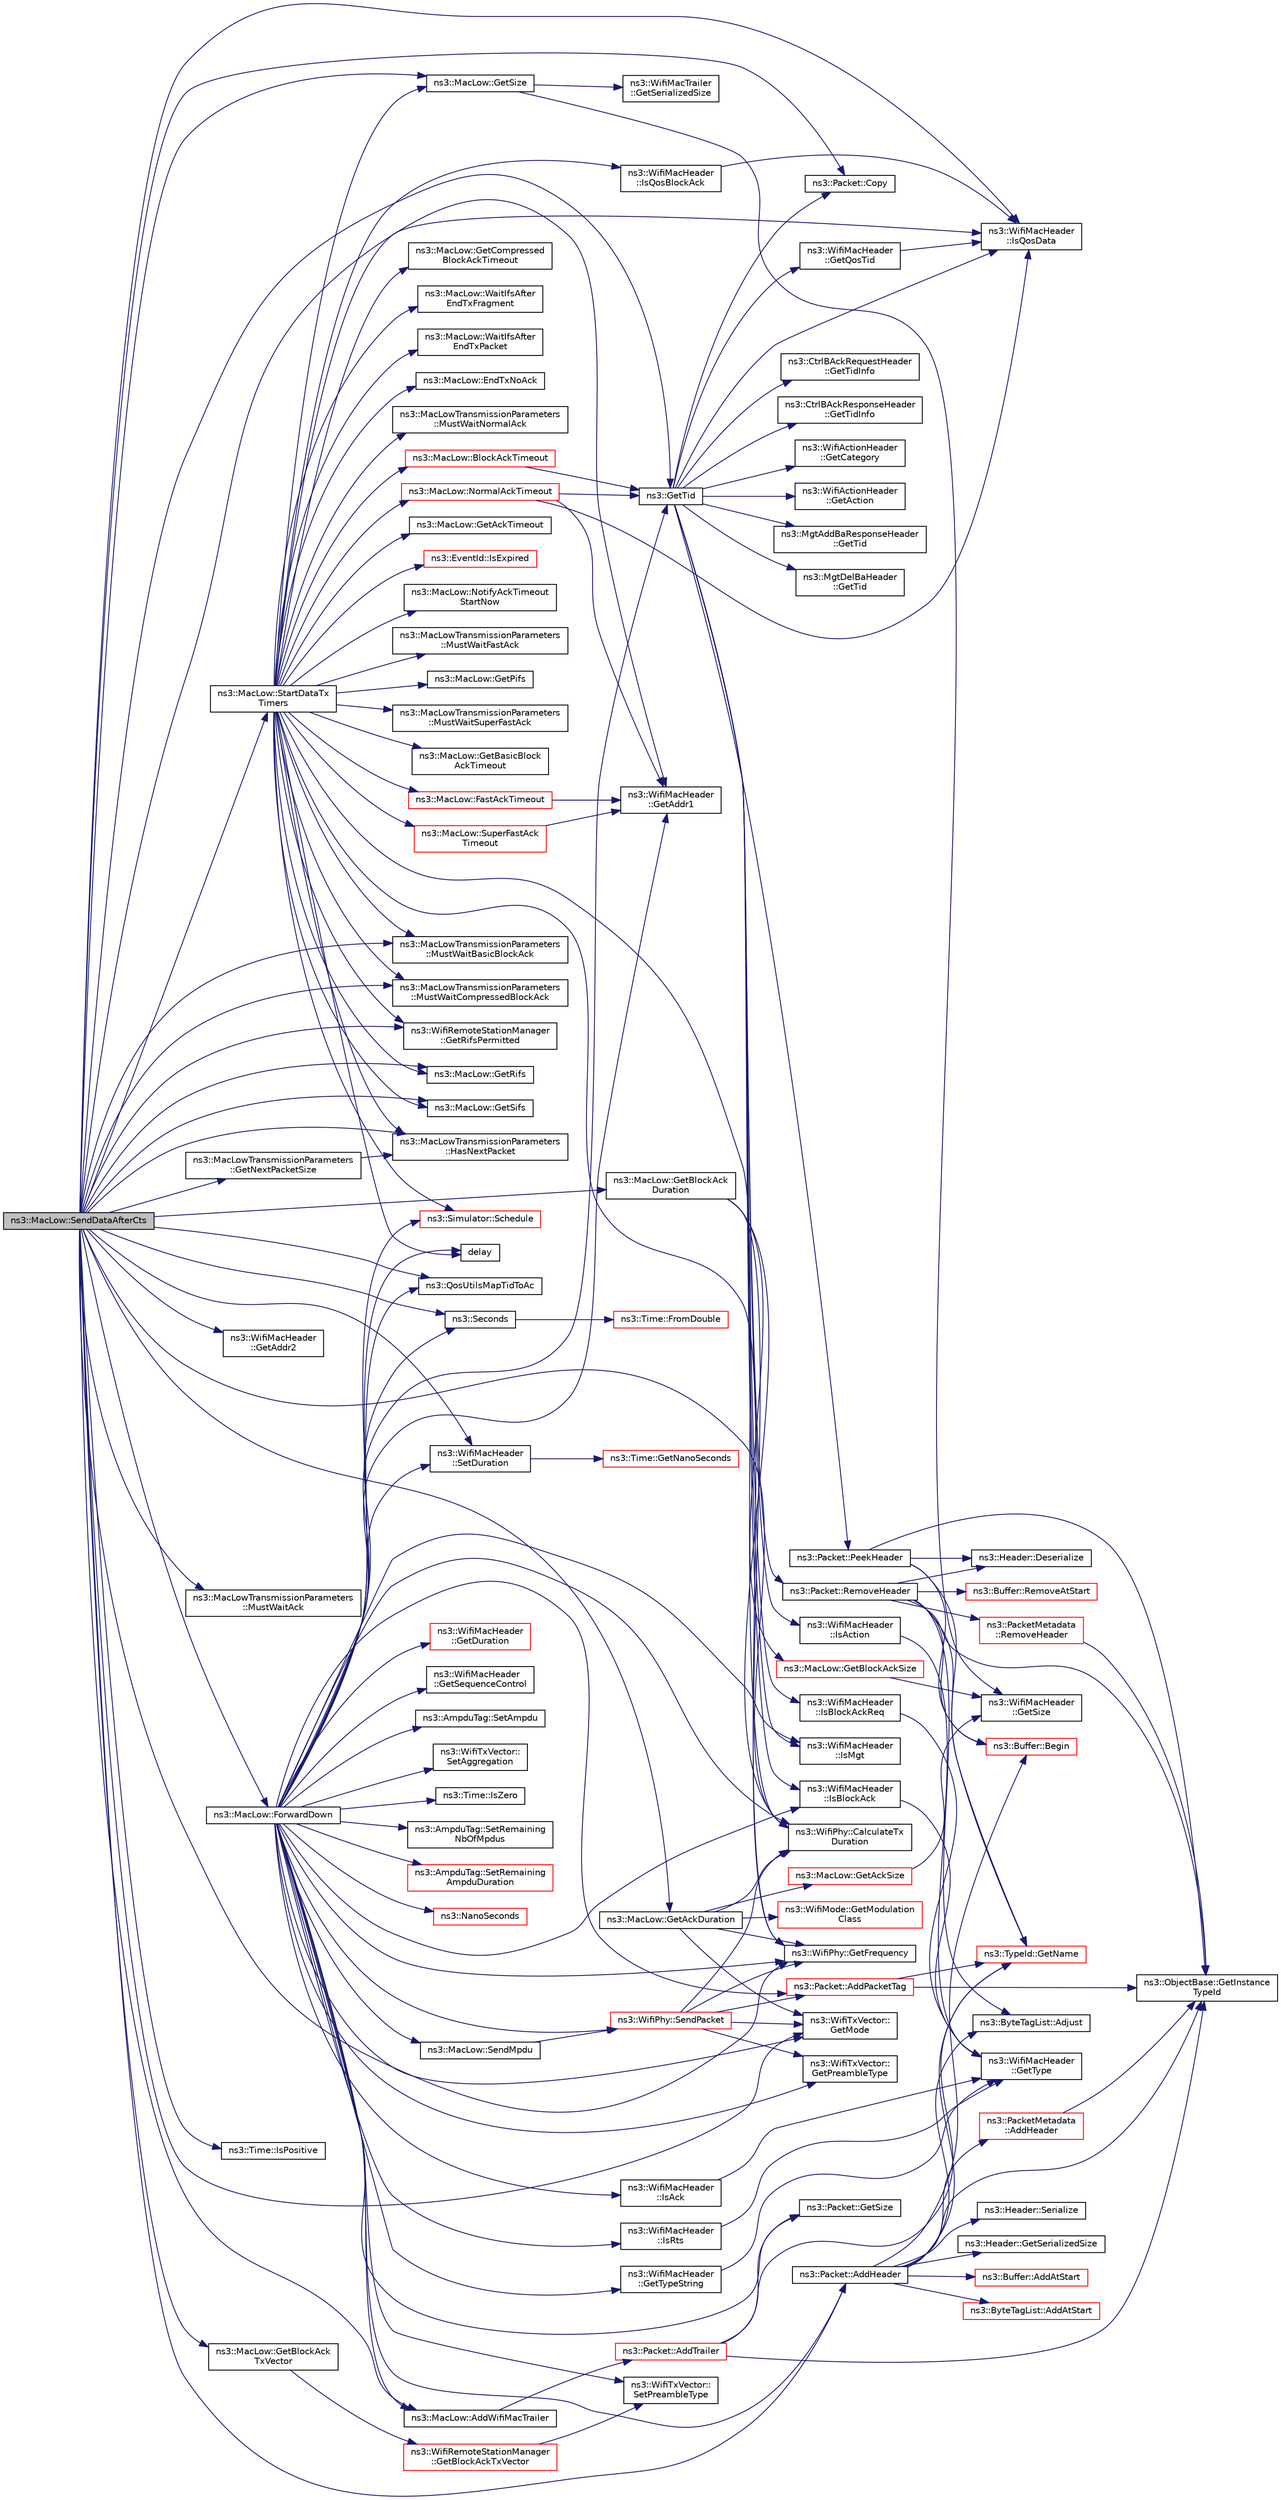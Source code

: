 digraph "ns3::MacLow::SendDataAfterCts"
{
  edge [fontname="Helvetica",fontsize="10",labelfontname="Helvetica",labelfontsize="10"];
  node [fontname="Helvetica",fontsize="10",shape=record];
  rankdir="LR";
  Node1 [label="ns3::MacLow::SendDataAfterCts",height=0.2,width=0.4,color="black", fillcolor="grey75", style="filled", fontcolor="black"];
  Node1 -> Node2 [color="midnightblue",fontsize="10",style="solid"];
  Node2 [label="ns3::WifiMacHeader\l::IsQosData",height=0.2,width=0.4,color="black", fillcolor="white", style="filled",URL="$d2/d9b/classns3_1_1WifiMacHeader.html#a922e8c2b26023f2627ea19d9c4f4738b"];
  Node1 -> Node3 [color="midnightblue",fontsize="10",style="solid"];
  Node3 [label="ns3::GetTid",height=0.2,width=0.4,color="black", fillcolor="white", style="filled",URL="$df/d5e/group__wifi.html#ga92cc18e2c5aa6bed3728860bbad76ff8",tooltip="Extraction operator for TypeId. "];
  Node3 -> Node2 [color="midnightblue",fontsize="10",style="solid"];
  Node3 -> Node4 [color="midnightblue",fontsize="10",style="solid"];
  Node4 [label="ns3::WifiMacHeader\l::GetQosTid",height=0.2,width=0.4,color="black", fillcolor="white", style="filled",URL="$d2/d9b/classns3_1_1WifiMacHeader.html#a2b3faf14ac0d16a29729a2336afd7662"];
  Node4 -> Node2 [color="midnightblue",fontsize="10",style="solid"];
  Node3 -> Node5 [color="midnightblue",fontsize="10",style="solid"];
  Node5 [label="ns3::WifiMacHeader\l::IsBlockAckReq",height=0.2,width=0.4,color="black", fillcolor="white", style="filled",URL="$d2/d9b/classns3_1_1WifiMacHeader.html#a44f012384009b131d21512459c727f02"];
  Node5 -> Node6 [color="midnightblue",fontsize="10",style="solid"];
  Node6 [label="ns3::WifiMacHeader\l::GetType",height=0.2,width=0.4,color="black", fillcolor="white", style="filled",URL="$d2/d9b/classns3_1_1WifiMacHeader.html#a393067652a2b6c06d645366912ddf748"];
  Node3 -> Node7 [color="midnightblue",fontsize="10",style="solid"];
  Node7 [label="ns3::Packet::PeekHeader",height=0.2,width=0.4,color="black", fillcolor="white", style="filled",URL="$dd/d7a/classns3_1_1Packet.html#aadc63487bea70945c418f4c3e9b81964",tooltip="Deserialize but does not remove the header from the internal buffer. s This method invokes Header::De..."];
  Node7 -> Node8 [color="midnightblue",fontsize="10",style="solid"];
  Node8 [label="ns3::Header::Deserialize",height=0.2,width=0.4,color="black", fillcolor="white", style="filled",URL="$d6/dae/classns3_1_1Header.html#a78be9400bb66b2a8543606f395ef5396"];
  Node7 -> Node9 [color="midnightblue",fontsize="10",style="solid"];
  Node9 [label="ns3::Buffer::Begin",height=0.2,width=0.4,color="red", fillcolor="white", style="filled",URL="$da/d85/classns3_1_1Buffer.html#a893d4bf50df13e730b6cd0fda91b967f"];
  Node7 -> Node10 [color="midnightblue",fontsize="10",style="solid"];
  Node10 [label="ns3::ObjectBase::GetInstance\lTypeId",height=0.2,width=0.4,color="black", fillcolor="white", style="filled",URL="$d2/dac/classns3_1_1ObjectBase.html#abe5b43a6f5b99a92a4c3122db31f06fb"];
  Node7 -> Node11 [color="midnightblue",fontsize="10",style="solid"];
  Node11 [label="ns3::TypeId::GetName",height=0.2,width=0.4,color="red", fillcolor="white", style="filled",URL="$d6/d11/classns3_1_1TypeId.html#aa3c41c79ae428b3cb396a9c6bb3ef314"];
  Node3 -> Node12 [color="midnightblue",fontsize="10",style="solid"];
  Node12 [label="ns3::CtrlBAckRequestHeader\l::GetTidInfo",height=0.2,width=0.4,color="black", fillcolor="white", style="filled",URL="$d9/dda/classns3_1_1CtrlBAckRequestHeader.html#a8eb759c3a33ab14c508a14f260f8e953"];
  Node3 -> Node13 [color="midnightblue",fontsize="10",style="solid"];
  Node13 [label="ns3::WifiMacHeader\l::IsBlockAck",height=0.2,width=0.4,color="black", fillcolor="white", style="filled",URL="$d2/d9b/classns3_1_1WifiMacHeader.html#a273fb5273dcb6c690ac66a7caf72d305"];
  Node13 -> Node6 [color="midnightblue",fontsize="10",style="solid"];
  Node3 -> Node14 [color="midnightblue",fontsize="10",style="solid"];
  Node14 [label="ns3::CtrlBAckResponseHeader\l::GetTidInfo",height=0.2,width=0.4,color="black", fillcolor="white", style="filled",URL="$dd/da2/classns3_1_1CtrlBAckResponseHeader.html#a43f367a0133f6741cf6649043cd70acb"];
  Node3 -> Node15 [color="midnightblue",fontsize="10",style="solid"];
  Node15 [label="ns3::WifiMacHeader\l::IsMgt",height=0.2,width=0.4,color="black", fillcolor="white", style="filled",URL="$d2/d9b/classns3_1_1WifiMacHeader.html#a2b62ae36cdfcba18d588da756aee4f61"];
  Node3 -> Node16 [color="midnightblue",fontsize="10",style="solid"];
  Node16 [label="ns3::WifiMacHeader\l::IsAction",height=0.2,width=0.4,color="black", fillcolor="white", style="filled",URL="$d2/d9b/classns3_1_1WifiMacHeader.html#a4f0f1dc289f21d3840bd782ff309d33a"];
  Node16 -> Node6 [color="midnightblue",fontsize="10",style="solid"];
  Node3 -> Node17 [color="midnightblue",fontsize="10",style="solid"];
  Node17 [label="ns3::Packet::Copy",height=0.2,width=0.4,color="black", fillcolor="white", style="filled",URL="$dd/d7a/classns3_1_1Packet.html#a5d5c70802a5f77fc5f0001e0cfc1898b",tooltip="performs a COW copy of the packet. "];
  Node3 -> Node18 [color="midnightblue",fontsize="10",style="solid"];
  Node18 [label="ns3::Packet::RemoveHeader",height=0.2,width=0.4,color="black", fillcolor="white", style="filled",URL="$dd/d7a/classns3_1_1Packet.html#a0961eccf975d75f902d40956c93ba63e",tooltip="Deserialize and remove the header from the internal buffer. "];
  Node18 -> Node8 [color="midnightblue",fontsize="10",style="solid"];
  Node18 -> Node9 [color="midnightblue",fontsize="10",style="solid"];
  Node18 -> Node10 [color="midnightblue",fontsize="10",style="solid"];
  Node18 -> Node11 [color="midnightblue",fontsize="10",style="solid"];
  Node18 -> Node19 [color="midnightblue",fontsize="10",style="solid"];
  Node19 [label="ns3::Buffer::RemoveAtStart",height=0.2,width=0.4,color="red", fillcolor="white", style="filled",URL="$da/d85/classns3_1_1Buffer.html#adeecbb3e8f518aec6fee0437578ade4b"];
  Node18 -> Node20 [color="midnightblue",fontsize="10",style="solid"];
  Node20 [label="ns3::ByteTagList::Adjust",height=0.2,width=0.4,color="black", fillcolor="white", style="filled",URL="$dd/d64/classns3_1_1ByteTagList.html#a1fec06d7e6daaf8039cf2a148e4090f2"];
  Node18 -> Node21 [color="midnightblue",fontsize="10",style="solid"];
  Node21 [label="ns3::PacketMetadata\l::RemoveHeader",height=0.2,width=0.4,color="red", fillcolor="white", style="filled",URL="$d1/db1/classns3_1_1PacketMetadata.html#afa8a589ec783d4998516d7f39f21242d",tooltip="Remove an header. "];
  Node21 -> Node10 [color="midnightblue",fontsize="10",style="solid"];
  Node3 -> Node22 [color="midnightblue",fontsize="10",style="solid"];
  Node22 [label="ns3::WifiActionHeader\l::GetCategory",height=0.2,width=0.4,color="black", fillcolor="white", style="filled",URL="$d3/d69/classns3_1_1WifiActionHeader.html#a6770270aecf8921377529d1c16cc10f2"];
  Node3 -> Node23 [color="midnightblue",fontsize="10",style="solid"];
  Node23 [label="ns3::WifiActionHeader\l::GetAction",height=0.2,width=0.4,color="black", fillcolor="white", style="filled",URL="$d3/d69/classns3_1_1WifiActionHeader.html#a9ec1872abca36121927fb83c837a4966"];
  Node3 -> Node24 [color="midnightblue",fontsize="10",style="solid"];
  Node24 [label="ns3::MgtAddBaResponseHeader\l::GetTid",height=0.2,width=0.4,color="black", fillcolor="white", style="filled",URL="$db/d55/classns3_1_1MgtAddBaResponseHeader.html#a643b70f2e86aa454c58d2d807bcccde7"];
  Node3 -> Node25 [color="midnightblue",fontsize="10",style="solid"];
  Node25 [label="ns3::MgtDelBaHeader\l::GetTid",height=0.2,width=0.4,color="black", fillcolor="white", style="filled",URL="$df/dd8/classns3_1_1MgtDelBaHeader.html#a67177f3adf061ae7c2cd2cdd9f1cb9ce"];
  Node1 -> Node26 [color="midnightblue",fontsize="10",style="solid"];
  Node26 [label="ns3::QosUtilsMapTidToAc",height=0.2,width=0.4,color="black", fillcolor="white", style="filled",URL="$df/d5e/group__wifi.html#ga4e36efcff6dd83eaee42e1af0de43d48"];
  Node1 -> Node27 [color="midnightblue",fontsize="10",style="solid"];
  Node27 [label="ns3::MacLow::StartDataTx\lTimers",height=0.2,width=0.4,color="black", fillcolor="white", style="filled",URL="$d3/da6/classns3_1_1MacLow.html#ae7e8072b7d1f8b775000f6f07ee5a3c1"];
  Node27 -> Node28 [color="midnightblue",fontsize="10",style="solid"];
  Node28 [label="ns3::WifiPhy::CalculateTx\lDuration",height=0.2,width=0.4,color="black", fillcolor="white", style="filled",URL="$d6/d5a/classns3_1_1WifiPhy.html#aee98c7241bb4f0bb8e6d90f5771dacc7"];
  Node27 -> Node29 [color="midnightblue",fontsize="10",style="solid"];
  Node29 [label="ns3::MacLow::GetSize",height=0.2,width=0.4,color="black", fillcolor="white", style="filled",URL="$d3/da6/classns3_1_1MacLow.html#a19511f9a1fc507cab3e16c85d2249f7e"];
  Node29 -> Node30 [color="midnightblue",fontsize="10",style="solid"];
  Node30 [label="ns3::WifiMacHeader\l::GetSize",height=0.2,width=0.4,color="black", fillcolor="white", style="filled",URL="$d2/d9b/classns3_1_1WifiMacHeader.html#ac9bc562c4b257b464c96cfdf7d7becdf"];
  Node29 -> Node31 [color="midnightblue",fontsize="10",style="solid"];
  Node31 [label="ns3::WifiMacTrailer\l::GetSerializedSize",height=0.2,width=0.4,color="black", fillcolor="white", style="filled",URL="$d0/d6e/classns3_1_1WifiMacTrailer.html#a1f2a6bccf9812442fbaf7a533f41887b"];
  Node27 -> Node32 [color="midnightblue",fontsize="10",style="solid"];
  Node32 [label="ns3::WifiPhy::GetFrequency",height=0.2,width=0.4,color="black", fillcolor="white", style="filled",URL="$d6/d5a/classns3_1_1WifiPhy.html#ad2508d94faf22d690d6b8b4367934fd1"];
  Node27 -> Node33 [color="midnightblue",fontsize="10",style="solid"];
  Node33 [label="ns3::MacLowTransmissionParameters\l::MustWaitNormalAck",height=0.2,width=0.4,color="black", fillcolor="white", style="filled",URL="$da/d43/classns3_1_1MacLowTransmissionParameters.html#a39fb4df4ce039751fedc06e52af0f281"];
  Node27 -> Node34 [color="midnightblue",fontsize="10",style="solid"];
  Node34 [label="ns3::MacLow::GetAckTimeout",height=0.2,width=0.4,color="black", fillcolor="white", style="filled",URL="$d3/da6/classns3_1_1MacLow.html#a41936a9436518d2fe881c9606dcef19e"];
  Node27 -> Node35 [color="midnightblue",fontsize="10",style="solid"];
  Node35 [label="ns3::EventId::IsExpired",height=0.2,width=0.4,color="red", fillcolor="white", style="filled",URL="$d1/df8/classns3_1_1EventId.html#a5c30c92e7c1c34b4e8505cc07ed71b02"];
  Node27 -> Node36 [color="midnightblue",fontsize="10",style="solid"];
  Node36 [label="ns3::MacLow::NotifyAckTimeout\lStartNow",height=0.2,width=0.4,color="black", fillcolor="white", style="filled",URL="$d3/da6/classns3_1_1MacLow.html#acde3a1447ef79fa1bc3456b3d0473757"];
  Node27 -> Node37 [color="midnightblue",fontsize="10",style="solid"];
  Node37 [label="ns3::Simulator::Schedule",height=0.2,width=0.4,color="red", fillcolor="white", style="filled",URL="$d7/deb/classns3_1_1Simulator.html#a671882c894a08af4a5e91181bf1eec13"];
  Node27 -> Node38 [color="midnightblue",fontsize="10",style="solid"];
  Node38 [label="ns3::MacLow::NormalAckTimeout",height=0.2,width=0.4,color="red", fillcolor="white", style="filled",URL="$d3/da6/classns3_1_1MacLow.html#a4d730ac2acea66982b4d257e06e22387"];
  Node38 -> Node39 [color="midnightblue",fontsize="10",style="solid"];
  Node39 [label="ns3::WifiMacHeader\l::GetAddr1",height=0.2,width=0.4,color="black", fillcolor="white", style="filled",URL="$d2/d9b/classns3_1_1WifiMacHeader.html#a5ddcfd82e7c5a17ffea5be9246544530"];
  Node38 -> Node2 [color="midnightblue",fontsize="10",style="solid"];
  Node38 -> Node3 [color="midnightblue",fontsize="10",style="solid"];
  Node27 -> Node40 [color="midnightblue",fontsize="10",style="solid"];
  Node40 [label="ns3::MacLowTransmissionParameters\l::MustWaitFastAck",height=0.2,width=0.4,color="black", fillcolor="white", style="filled",URL="$da/d43/classns3_1_1MacLowTransmissionParameters.html#a556e680aab416b0de270d487f94e236f"];
  Node27 -> Node41 [color="midnightblue",fontsize="10",style="solid"];
  Node41 [label="ns3::MacLow::GetPifs",height=0.2,width=0.4,color="black", fillcolor="white", style="filled",URL="$d3/da6/classns3_1_1MacLow.html#a77f1f7d4ee6eb16b0fed4975000cb3bc"];
  Node27 -> Node42 [color="midnightblue",fontsize="10",style="solid"];
  Node42 [label="ns3::MacLow::FastAckTimeout",height=0.2,width=0.4,color="red", fillcolor="white", style="filled",URL="$d3/da6/classns3_1_1MacLow.html#aa893a4401552fa384df6195578013b45"];
  Node42 -> Node39 [color="midnightblue",fontsize="10",style="solid"];
  Node27 -> Node43 [color="midnightblue",fontsize="10",style="solid"];
  Node43 [label="ns3::MacLowTransmissionParameters\l::MustWaitSuperFastAck",height=0.2,width=0.4,color="black", fillcolor="white", style="filled",URL="$da/d43/classns3_1_1MacLowTransmissionParameters.html#a2e1f3f65427d04009a84e52168594a4b"];
  Node27 -> Node44 [color="midnightblue",fontsize="10",style="solid"];
  Node44 [label="ns3::MacLow::SuperFastAck\lTimeout",height=0.2,width=0.4,color="red", fillcolor="white", style="filled",URL="$d3/da6/classns3_1_1MacLow.html#ac1b528bbd4c14f0a7c4575c0fee242ee"];
  Node44 -> Node39 [color="midnightblue",fontsize="10",style="solid"];
  Node27 -> Node45 [color="midnightblue",fontsize="10",style="solid"];
  Node45 [label="ns3::MacLowTransmissionParameters\l::MustWaitBasicBlockAck",height=0.2,width=0.4,color="black", fillcolor="white", style="filled",URL="$da/d43/classns3_1_1MacLowTransmissionParameters.html#aea99b66ee9ebcb0f4429bb98be411023"];
  Node27 -> Node46 [color="midnightblue",fontsize="10",style="solid"];
  Node46 [label="ns3::MacLow::GetBasicBlock\lAckTimeout",height=0.2,width=0.4,color="black", fillcolor="white", style="filled",URL="$d3/da6/classns3_1_1MacLow.html#a5092888d73e7d32ac6172922f2469846"];
  Node27 -> Node47 [color="midnightblue",fontsize="10",style="solid"];
  Node47 [label="ns3::MacLow::BlockAckTimeout",height=0.2,width=0.4,color="red", fillcolor="white", style="filled",URL="$d3/da6/classns3_1_1MacLow.html#ace1131b4f6ea4f1d74a7c0ba470c84ac"];
  Node47 -> Node3 [color="midnightblue",fontsize="10",style="solid"];
  Node27 -> Node48 [color="midnightblue",fontsize="10",style="solid"];
  Node48 [label="ns3::MacLowTransmissionParameters\l::MustWaitCompressedBlockAck",height=0.2,width=0.4,color="black", fillcolor="white", style="filled",URL="$da/d43/classns3_1_1MacLowTransmissionParameters.html#aac6b2115c70ccf5fa73e265855790a5d"];
  Node27 -> Node49 [color="midnightblue",fontsize="10",style="solid"];
  Node49 [label="ns3::MacLow::GetCompressed\lBlockAckTimeout",height=0.2,width=0.4,color="black", fillcolor="white", style="filled",URL="$d3/da6/classns3_1_1MacLow.html#a57e8e9f643fe85b1c04812de618efbee"];
  Node27 -> Node50 [color="midnightblue",fontsize="10",style="solid"];
  Node50 [label="ns3::MacLowTransmissionParameters\l::HasNextPacket",height=0.2,width=0.4,color="black", fillcolor="white", style="filled",URL="$da/d43/classns3_1_1MacLowTransmissionParameters.html#aa77eff21861b910ba0e82cf642df6f5e"];
  Node27 -> Node51 [color="midnightblue",fontsize="10",style="solid"];
  Node51 [label="delay",height=0.2,width=0.4,color="black", fillcolor="white", style="filled",URL="$d8/d68/lte_2model_2fading-traces_2fading__trace__generator_8m.html#a7964e6aa8f61a9d28973c8267a606ad8"];
  Node27 -> Node52 [color="midnightblue",fontsize="10",style="solid"];
  Node52 [label="ns3::WifiRemoteStationManager\l::GetRifsPermitted",height=0.2,width=0.4,color="black", fillcolor="white", style="filled",URL="$d6/d65/classns3_1_1WifiRemoteStationManager.html#a19e2cd8b8c0a6d39ec014a27c2f817f2"];
  Node27 -> Node53 [color="midnightblue",fontsize="10",style="solid"];
  Node53 [label="ns3::MacLow::GetRifs",height=0.2,width=0.4,color="black", fillcolor="white", style="filled",URL="$d3/da6/classns3_1_1MacLow.html#add308ae9aa7b74b3132cd270c5dbfb22"];
  Node27 -> Node54 [color="midnightblue",fontsize="10",style="solid"];
  Node54 [label="ns3::MacLow::GetSifs",height=0.2,width=0.4,color="black", fillcolor="white", style="filled",URL="$d3/da6/classns3_1_1MacLow.html#a9107421b7ed9f291d60b8344b4918e56"];
  Node27 -> Node55 [color="midnightblue",fontsize="10",style="solid"];
  Node55 [label="ns3::MacLow::WaitIfsAfter\lEndTxFragment",height=0.2,width=0.4,color="black", fillcolor="white", style="filled",URL="$d3/da6/classns3_1_1MacLow.html#a3087bf08c1005df5654ede7311173e4f"];
  Node27 -> Node2 [color="midnightblue",fontsize="10",style="solid"];
  Node27 -> Node56 [color="midnightblue",fontsize="10",style="solid"];
  Node56 [label="ns3::WifiMacHeader\l::IsQosBlockAck",height=0.2,width=0.4,color="black", fillcolor="white", style="filled",URL="$d2/d9b/classns3_1_1WifiMacHeader.html#aaa152fcd66b795ee978cf48264b2c57e"];
  Node56 -> Node2 [color="midnightblue",fontsize="10",style="solid"];
  Node27 -> Node57 [color="midnightblue",fontsize="10",style="solid"];
  Node57 [label="ns3::MacLow::WaitIfsAfter\lEndTxPacket",height=0.2,width=0.4,color="black", fillcolor="white", style="filled",URL="$d3/da6/classns3_1_1MacLow.html#a17e509f5f61f862d9a49d01d7cf3a821"];
  Node27 -> Node58 [color="midnightblue",fontsize="10",style="solid"];
  Node58 [label="ns3::MacLow::EndTxNoAck",height=0.2,width=0.4,color="black", fillcolor="white", style="filled",URL="$d3/da6/classns3_1_1MacLow.html#ab27ec174aebeec55b0fd44e872c0e777"];
  Node1 -> Node59 [color="midnightblue",fontsize="10",style="solid"];
  Node59 [label="ns3::Seconds",height=0.2,width=0.4,color="black", fillcolor="white", style="filled",URL="$d1/dec/group__timecivil.html#ga33c34b816f8ff6628e33d5c8e9713b9e"];
  Node59 -> Node60 [color="midnightblue",fontsize="10",style="solid"];
  Node60 [label="ns3::Time::FromDouble",height=0.2,width=0.4,color="red", fillcolor="white", style="filled",URL="$dc/d04/classns3_1_1Time.html#a60e845f4a74e62495b86356afe604cb4"];
  Node1 -> Node45 [color="midnightblue",fontsize="10",style="solid"];
  Node1 -> Node54 [color="midnightblue",fontsize="10",style="solid"];
  Node1 -> Node61 [color="midnightblue",fontsize="10",style="solid"];
  Node61 [label="ns3::MacLow::GetBlockAck\lTxVector",height=0.2,width=0.4,color="black", fillcolor="white", style="filled",URL="$d3/da6/classns3_1_1MacLow.html#a6274c3c4a5b90a6f448cc45e89950255"];
  Node61 -> Node62 [color="midnightblue",fontsize="10",style="solid"];
  Node62 [label="ns3::WifiRemoteStationManager\l::GetBlockAckTxVector",height=0.2,width=0.4,color="red", fillcolor="white", style="filled",URL="$d6/d65/classns3_1_1WifiRemoteStationManager.html#a178c4ab0c61a9e3b6072c1339c9880b3"];
  Node62 -> Node63 [color="midnightblue",fontsize="10",style="solid"];
  Node63 [label="ns3::WifiTxVector::\lSetPreambleType",height=0.2,width=0.4,color="black", fillcolor="white", style="filled",URL="$d0/d58/classns3_1_1WifiTxVector.html#afa5117513e1a7bfa717c3d7556192525"];
  Node1 -> Node64 [color="midnightblue",fontsize="10",style="solid"];
  Node64 [label="ns3::WifiMacHeader\l::GetAddr2",height=0.2,width=0.4,color="black", fillcolor="white", style="filled",URL="$d2/d9b/classns3_1_1WifiMacHeader.html#ac1fa908f4fb46931e5b33e3f4daa54d2"];
  Node1 -> Node65 [color="midnightblue",fontsize="10",style="solid"];
  Node65 [label="ns3::WifiTxVector::\lGetMode",height=0.2,width=0.4,color="black", fillcolor="white", style="filled",URL="$d0/d58/classns3_1_1WifiTxVector.html#a497b1f11cad4b8b26251dfa07c9ad1d6"];
  Node1 -> Node66 [color="midnightblue",fontsize="10",style="solid"];
  Node66 [label="ns3::MacLow::GetBlockAck\lDuration",height=0.2,width=0.4,color="black", fillcolor="white", style="filled",URL="$d3/da6/classns3_1_1MacLow.html#a53da988c70ab1519958159aea9c969c3"];
  Node66 -> Node28 [color="midnightblue",fontsize="10",style="solid"];
  Node66 -> Node67 [color="midnightblue",fontsize="10",style="solid"];
  Node67 [label="ns3::MacLow::GetBlockAckSize",height=0.2,width=0.4,color="red", fillcolor="white", style="filled",URL="$d3/da6/classns3_1_1MacLow.html#a2a57939c6cb34116ae21763bf9505fbf"];
  Node67 -> Node30 [color="midnightblue",fontsize="10",style="solid"];
  Node66 -> Node32 [color="midnightblue",fontsize="10",style="solid"];
  Node1 -> Node39 [color="midnightblue",fontsize="10",style="solid"];
  Node1 -> Node48 [color="midnightblue",fontsize="10",style="solid"];
  Node1 -> Node68 [color="midnightblue",fontsize="10",style="solid"];
  Node68 [label="ns3::MacLowTransmissionParameters\l::MustWaitAck",height=0.2,width=0.4,color="black", fillcolor="white", style="filled",URL="$da/d43/classns3_1_1MacLowTransmissionParameters.html#aa7d49e04e12fbc04d1d0fa4f256a0c88"];
  Node1 -> Node69 [color="midnightblue",fontsize="10",style="solid"];
  Node69 [label="ns3::MacLow::GetAckDuration",height=0.2,width=0.4,color="black", fillcolor="white", style="filled",URL="$d3/da6/classns3_1_1MacLow.html#afb6684c2fedc5d0595a80b0f6e959065"];
  Node69 -> Node65 [color="midnightblue",fontsize="10",style="solid"];
  Node69 -> Node70 [color="midnightblue",fontsize="10",style="solid"];
  Node70 [label="ns3::WifiMode::GetModulation\lClass",height=0.2,width=0.4,color="red", fillcolor="white", style="filled",URL="$d5/d56/classns3_1_1WifiMode.html#a7941cd2a0bc8d2ba68ba6a12c7e2c42a"];
  Node69 -> Node28 [color="midnightblue",fontsize="10",style="solid"];
  Node69 -> Node71 [color="midnightblue",fontsize="10",style="solid"];
  Node71 [label="ns3::MacLow::GetAckSize",height=0.2,width=0.4,color="red", fillcolor="white", style="filled",URL="$d3/da6/classns3_1_1MacLow.html#a87ec7765a9299e0a3997a972e146171f"];
  Node71 -> Node30 [color="midnightblue",fontsize="10",style="solid"];
  Node69 -> Node32 [color="midnightblue",fontsize="10",style="solid"];
  Node1 -> Node50 [color="midnightblue",fontsize="10",style="solid"];
  Node1 -> Node52 [color="midnightblue",fontsize="10",style="solid"];
  Node1 -> Node53 [color="midnightblue",fontsize="10",style="solid"];
  Node1 -> Node28 [color="midnightblue",fontsize="10",style="solid"];
  Node1 -> Node72 [color="midnightblue",fontsize="10",style="solid"];
  Node72 [label="ns3::MacLowTransmissionParameters\l::GetNextPacketSize",height=0.2,width=0.4,color="black", fillcolor="white", style="filled",URL="$da/d43/classns3_1_1MacLowTransmissionParameters.html#a2fa1d7ed585e00cc56a2968da9cef7dd"];
  Node72 -> Node50 [color="midnightblue",fontsize="10",style="solid"];
  Node1 -> Node32 [color="midnightblue",fontsize="10",style="solid"];
  Node1 -> Node29 [color="midnightblue",fontsize="10",style="solid"];
  Node1 -> Node73 [color="midnightblue",fontsize="10",style="solid"];
  Node73 [label="ns3::Time::IsPositive",height=0.2,width=0.4,color="black", fillcolor="white", style="filled",URL="$dc/d04/classns3_1_1Time.html#a6fd05cdd16ac62e6952c85b2989ec597"];
  Node1 -> Node74 [color="midnightblue",fontsize="10",style="solid"];
  Node74 [label="ns3::WifiMacHeader\l::SetDuration",height=0.2,width=0.4,color="black", fillcolor="white", style="filled",URL="$d2/d9b/classns3_1_1WifiMacHeader.html#a8c0936e7d1a0d1e43ccfcd21f43830fb"];
  Node74 -> Node75 [color="midnightblue",fontsize="10",style="solid"];
  Node75 [label="ns3::Time::GetNanoSeconds",height=0.2,width=0.4,color="red", fillcolor="white", style="filled",URL="$dc/d04/classns3_1_1Time.html#a2fdb7bf0e1f5cd93b6149cb37bbb7f08"];
  Node1 -> Node17 [color="midnightblue",fontsize="10",style="solid"];
  Node1 -> Node76 [color="midnightblue",fontsize="10",style="solid"];
  Node76 [label="ns3::Packet::AddHeader",height=0.2,width=0.4,color="black", fillcolor="white", style="filled",URL="$dd/d7a/classns3_1_1Packet.html#a465108c595a0bc592095cbcab1832ed8",tooltip="Add header to this packet. "];
  Node76 -> Node77 [color="midnightblue",fontsize="10",style="solid"];
  Node77 [label="ns3::Header::GetSerializedSize",height=0.2,width=0.4,color="black", fillcolor="white", style="filled",URL="$d6/dae/classns3_1_1Header.html#a6ef0497eabc1b1fb0ad42738eb73f934"];
  Node76 -> Node10 [color="midnightblue",fontsize="10",style="solid"];
  Node76 -> Node11 [color="midnightblue",fontsize="10",style="solid"];
  Node76 -> Node78 [color="midnightblue",fontsize="10",style="solid"];
  Node78 [label="ns3::Buffer::AddAtStart",height=0.2,width=0.4,color="red", fillcolor="white", style="filled",URL="$da/d85/classns3_1_1Buffer.html#a8abd8164c3671d3dadc98fc66fade7b1"];
  Node76 -> Node20 [color="midnightblue",fontsize="10",style="solid"];
  Node76 -> Node79 [color="midnightblue",fontsize="10",style="solid"];
  Node79 [label="ns3::ByteTagList::AddAtStart",height=0.2,width=0.4,color="red", fillcolor="white", style="filled",URL="$dd/d64/classns3_1_1ByteTagList.html#acb4563fbe4299c55af41ba7a166b71d5"];
  Node76 -> Node80 [color="midnightblue",fontsize="10",style="solid"];
  Node80 [label="ns3::Header::Serialize",height=0.2,width=0.4,color="black", fillcolor="white", style="filled",URL="$d6/dae/classns3_1_1Header.html#afb61f1aac69ff8349a6bfe521fab5404"];
  Node76 -> Node9 [color="midnightblue",fontsize="10",style="solid"];
  Node76 -> Node81 [color="midnightblue",fontsize="10",style="solid"];
  Node81 [label="ns3::PacketMetadata\l::AddHeader",height=0.2,width=0.4,color="red", fillcolor="white", style="filled",URL="$d1/db1/classns3_1_1PacketMetadata.html#abdce736c4c5f647242f0808c0d2f9249",tooltip="Add an header. "];
  Node81 -> Node10 [color="midnightblue",fontsize="10",style="solid"];
  Node1 -> Node82 [color="midnightblue",fontsize="10",style="solid"];
  Node82 [label="ns3::MacLow::AddWifiMacTrailer",height=0.2,width=0.4,color="black", fillcolor="white", style="filled",URL="$d3/da6/classns3_1_1MacLow.html#acaafc67755f16f347e9161310d71e3ef"];
  Node82 -> Node83 [color="midnightblue",fontsize="10",style="solid"];
  Node83 [label="ns3::Packet::AddTrailer",height=0.2,width=0.4,color="red", fillcolor="white", style="filled",URL="$dd/d7a/classns3_1_1Packet.html#ae26b490c30ae5bc98be5181ec6e06db8",tooltip="Add trailer to this packet. "];
  Node83 -> Node10 [color="midnightblue",fontsize="10",style="solid"];
  Node83 -> Node11 [color="midnightblue",fontsize="10",style="solid"];
  Node83 -> Node84 [color="midnightblue",fontsize="10",style="solid"];
  Node84 [label="ns3::Packet::GetSize",height=0.2,width=0.4,color="black", fillcolor="white", style="filled",URL="$dd/d7a/classns3_1_1Packet.html#a462855c9929954d4301a4edfe55f4f1c",tooltip="Returns the the size in bytes of the packet (including the zero-filled initial payload). "];
  Node1 -> Node85 [color="midnightblue",fontsize="10",style="solid"];
  Node85 [label="ns3::MacLow::ForwardDown",height=0.2,width=0.4,color="black", fillcolor="white", style="filled",URL="$d3/da6/classns3_1_1MacLow.html#a4eefbfa3d57539dadf0224cc7fcf952d"];
  Node85 -> Node86 [color="midnightblue",fontsize="10",style="solid"];
  Node86 [label="ns3::WifiMacHeader\l::GetTypeString",height=0.2,width=0.4,color="black", fillcolor="white", style="filled",URL="$d2/d9b/classns3_1_1WifiMacHeader.html#ab41f17fe4a357d0cef9ae6de86bc7bf3"];
  Node86 -> Node6 [color="midnightblue",fontsize="10",style="solid"];
  Node85 -> Node39 [color="midnightblue",fontsize="10",style="solid"];
  Node85 -> Node65 [color="midnightblue",fontsize="10",style="solid"];
  Node85 -> Node87 [color="midnightblue",fontsize="10",style="solid"];
  Node87 [label="ns3::WifiTxVector::\lGetPreambleType",height=0.2,width=0.4,color="black", fillcolor="white", style="filled",URL="$d0/d58/classns3_1_1WifiTxVector.html#ae90c4a0ea2f75d445fbc7a82f958c23f"];
  Node85 -> Node88 [color="midnightblue",fontsize="10",style="solid"];
  Node88 [label="ns3::WifiMacHeader\l::GetDuration",height=0.2,width=0.4,color="red", fillcolor="white", style="filled",URL="$d2/d9b/classns3_1_1WifiMacHeader.html#a8f571e232811efd517427de8efa7daab"];
  Node85 -> Node89 [color="midnightblue",fontsize="10",style="solid"];
  Node89 [label="ns3::WifiMacHeader\l::GetSequenceControl",height=0.2,width=0.4,color="black", fillcolor="white", style="filled",URL="$d2/d9b/classns3_1_1WifiMacHeader.html#a9d6c7e809271331e5271d29e58800593"];
  Node85 -> Node90 [color="midnightblue",fontsize="10",style="solid"];
  Node90 [label="ns3::WifiMacHeader\l::IsAck",height=0.2,width=0.4,color="black", fillcolor="white", style="filled",URL="$d2/d9b/classns3_1_1WifiMacHeader.html#a414485c0ee780ddedecb338a11bb54ce"];
  Node90 -> Node6 [color="midnightblue",fontsize="10",style="solid"];
  Node85 -> Node91 [color="midnightblue",fontsize="10",style="solid"];
  Node91 [label="ns3::WifiMacHeader\l::IsRts",height=0.2,width=0.4,color="black", fillcolor="white", style="filled",URL="$d2/d9b/classns3_1_1WifiMacHeader.html#ade624a6e8b68476d339f22968a982dbb"];
  Node91 -> Node6 [color="midnightblue",fontsize="10",style="solid"];
  Node85 -> Node13 [color="midnightblue",fontsize="10",style="solid"];
  Node85 -> Node15 [color="midnightblue",fontsize="10",style="solid"];
  Node85 -> Node92 [color="midnightblue",fontsize="10",style="solid"];
  Node92 [label="ns3::WifiPhy::SendPacket",height=0.2,width=0.4,color="red", fillcolor="white", style="filled",URL="$d6/d5a/classns3_1_1WifiPhy.html#a4caf22eb334a9caca21ec37d90a74ce2"];
  Node92 -> Node65 [color="midnightblue",fontsize="10",style="solid"];
  Node92 -> Node87 [color="midnightblue",fontsize="10",style="solid"];
  Node92 -> Node28 [color="midnightblue",fontsize="10",style="solid"];
  Node92 -> Node32 [color="midnightblue",fontsize="10",style="solid"];
  Node92 -> Node93 [color="midnightblue",fontsize="10",style="solid"];
  Node93 [label="ns3::Packet::AddPacketTag",height=0.2,width=0.4,color="red", fillcolor="white", style="filled",URL="$dd/d7a/classns3_1_1Packet.html#a7400b8655852f5271c5957250d0141af",tooltip="Add a packet tag. "];
  Node93 -> Node10 [color="midnightblue",fontsize="10",style="solid"];
  Node93 -> Node11 [color="midnightblue",fontsize="10",style="solid"];
  Node85 -> Node3 [color="midnightblue",fontsize="10",style="solid"];
  Node85 -> Node26 [color="midnightblue",fontsize="10",style="solid"];
  Node85 -> Node94 [color="midnightblue",fontsize="10",style="solid"];
  Node94 [label="ns3::AmpduTag::SetAmpdu",height=0.2,width=0.4,color="black", fillcolor="white", style="filled",URL="$df/d26/classns3_1_1AmpduTag.html#a2d6bb8c8aedd27f98a55d6d09512514b"];
  Node85 -> Node51 [color="midnightblue",fontsize="10",style="solid"];
  Node85 -> Node59 [color="midnightblue",fontsize="10",style="solid"];
  Node85 -> Node28 [color="midnightblue",fontsize="10",style="solid"];
  Node85 -> Node32 [color="midnightblue",fontsize="10",style="solid"];
  Node85 -> Node95 [color="midnightblue",fontsize="10",style="solid"];
  Node95 [label="ns3::WifiTxVector::\lSetAggregation",height=0.2,width=0.4,color="black", fillcolor="white", style="filled",URL="$d0/d58/classns3_1_1WifiTxVector.html#a6f11a0d5373b041c7041986a2ed3ce10"];
  Node85 -> Node74 [color="midnightblue",fontsize="10",style="solid"];
  Node85 -> Node76 [color="midnightblue",fontsize="10",style="solid"];
  Node85 -> Node82 [color="midnightblue",fontsize="10",style="solid"];
  Node85 -> Node96 [color="midnightblue",fontsize="10",style="solid"];
  Node96 [label="ns3::Time::IsZero",height=0.2,width=0.4,color="black", fillcolor="white", style="filled",URL="$dc/d04/classns3_1_1Time.html#ae47420e5c8a04d222b18ee13c2a95799"];
  Node85 -> Node84 [color="midnightblue",fontsize="10",style="solid"];
  Node85 -> Node97 [color="midnightblue",fontsize="10",style="solid"];
  Node97 [label="ns3::AmpduTag::SetRemaining\lNbOfMpdus",height=0.2,width=0.4,color="black", fillcolor="white", style="filled",URL="$df/d26/classns3_1_1AmpduTag.html#ae1d886252977069594b65dc7467c9367"];
  Node85 -> Node98 [color="midnightblue",fontsize="10",style="solid"];
  Node98 [label="ns3::AmpduTag::SetRemaining\lAmpduDuration",height=0.2,width=0.4,color="red", fillcolor="white", style="filled",URL="$df/d26/classns3_1_1AmpduTag.html#a9b907f46acd800c833aba6f13c6db846"];
  Node85 -> Node99 [color="midnightblue",fontsize="10",style="solid"];
  Node99 [label="ns3::NanoSeconds",height=0.2,width=0.4,color="red", fillcolor="white", style="filled",URL="$d1/dec/group__timecivil.html#ga281d64bcb4dad96267d83c7688ec433f"];
  Node85 -> Node93 [color="midnightblue",fontsize="10",style="solid"];
  Node85 -> Node37 [color="midnightblue",fontsize="10",style="solid"];
  Node85 -> Node100 [color="midnightblue",fontsize="10",style="solid"];
  Node100 [label="ns3::MacLow::SendMpdu",height=0.2,width=0.4,color="black", fillcolor="white", style="filled",URL="$d3/da6/classns3_1_1MacLow.html#a0ec344c3a1200d8d66273614949c6b35"];
  Node100 -> Node92 [color="midnightblue",fontsize="10",style="solid"];
  Node85 -> Node63 [color="midnightblue",fontsize="10",style="solid"];
}
